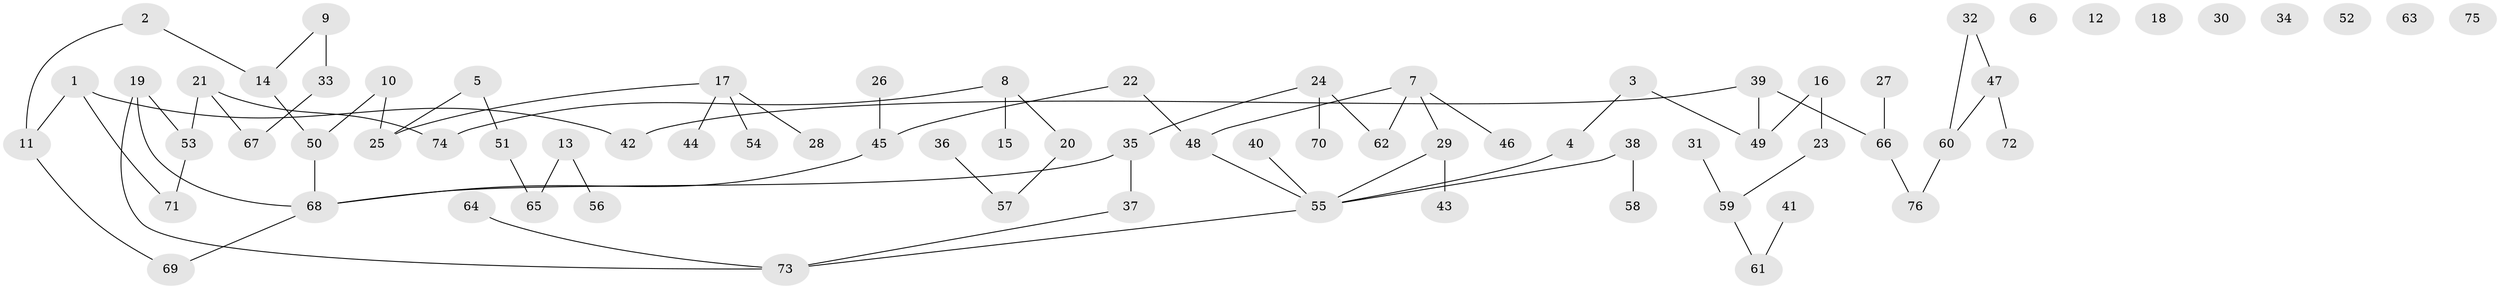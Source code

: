 // coarse degree distribution, {0: 0.1509433962264151, 2: 0.32075471698113206, 5: 0.07547169811320754, 1: 0.2641509433962264, 3: 0.16981132075471697, 7: 0.018867924528301886}
// Generated by graph-tools (version 1.1) at 2025/42/03/04/25 21:42:27]
// undirected, 76 vertices, 76 edges
graph export_dot {
graph [start="1"]
  node [color=gray90,style=filled];
  1;
  2;
  3;
  4;
  5;
  6;
  7;
  8;
  9;
  10;
  11;
  12;
  13;
  14;
  15;
  16;
  17;
  18;
  19;
  20;
  21;
  22;
  23;
  24;
  25;
  26;
  27;
  28;
  29;
  30;
  31;
  32;
  33;
  34;
  35;
  36;
  37;
  38;
  39;
  40;
  41;
  42;
  43;
  44;
  45;
  46;
  47;
  48;
  49;
  50;
  51;
  52;
  53;
  54;
  55;
  56;
  57;
  58;
  59;
  60;
  61;
  62;
  63;
  64;
  65;
  66;
  67;
  68;
  69;
  70;
  71;
  72;
  73;
  74;
  75;
  76;
  1 -- 11;
  1 -- 42;
  1 -- 71;
  2 -- 11;
  2 -- 14;
  3 -- 4;
  3 -- 49;
  4 -- 55;
  5 -- 25;
  5 -- 51;
  7 -- 29;
  7 -- 46;
  7 -- 48;
  7 -- 62;
  8 -- 15;
  8 -- 20;
  8 -- 74;
  9 -- 14;
  9 -- 33;
  10 -- 25;
  10 -- 50;
  11 -- 69;
  13 -- 56;
  13 -- 65;
  14 -- 50;
  16 -- 23;
  16 -- 49;
  17 -- 25;
  17 -- 28;
  17 -- 44;
  17 -- 54;
  19 -- 53;
  19 -- 68;
  19 -- 73;
  20 -- 57;
  21 -- 53;
  21 -- 67;
  21 -- 74;
  22 -- 45;
  22 -- 48;
  23 -- 59;
  24 -- 35;
  24 -- 62;
  24 -- 70;
  26 -- 45;
  27 -- 66;
  29 -- 43;
  29 -- 55;
  31 -- 59;
  32 -- 47;
  32 -- 60;
  33 -- 67;
  35 -- 37;
  35 -- 68;
  36 -- 57;
  37 -- 73;
  38 -- 55;
  38 -- 58;
  39 -- 42;
  39 -- 49;
  39 -- 66;
  40 -- 55;
  41 -- 61;
  45 -- 68;
  47 -- 60;
  47 -- 72;
  48 -- 55;
  50 -- 68;
  51 -- 65;
  53 -- 71;
  55 -- 73;
  59 -- 61;
  60 -- 76;
  64 -- 73;
  66 -- 76;
  68 -- 69;
}
